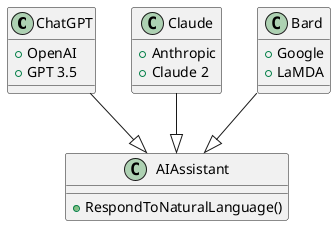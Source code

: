 @startuml
class ChatGPT {
  + OpenAI
  + GPT 3.5
}

class Claude {
  + Anthropic
  + Claude 2
}

class Bard {
  + Google
  + LaMDA
}

ChatGPT --|> AIAssistant
Claude --|> AIAssistant
Bard --|> AIAssistant

class AIAssistant {
  + RespondToNaturalLanguage()
}
@enduml
